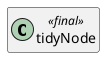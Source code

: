 @startuml
set namespaceSeparator \\
hide members
hide << alias >> circle

class tidyNode << final >>
@enduml
